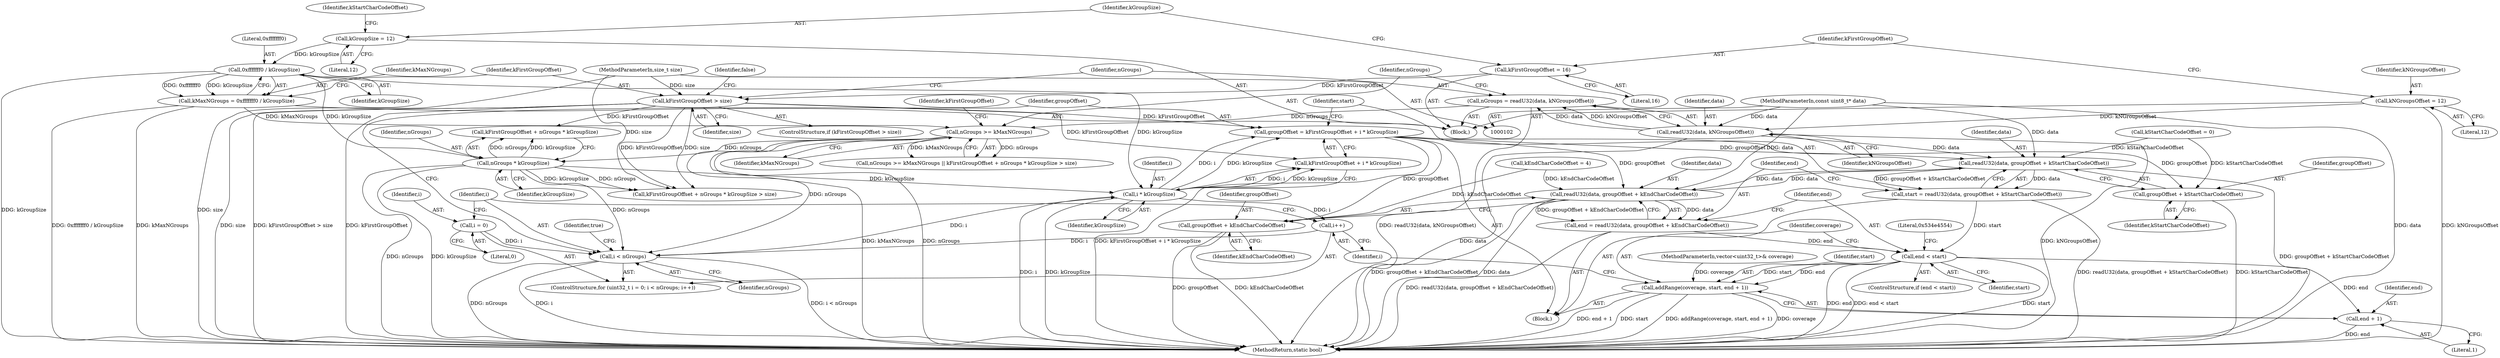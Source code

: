 digraph "0_Android_f4785aa1947b8d22d5b19559ef1ca526d98e0e73@integer" {
"1000176" [label="(Call,groupOffset = kFirstGroupOffset + i * kGroupSize)"];
"1000134" [label="(Call,kFirstGroupOffset > size)"];
"1000112" [label="(Call,kFirstGroupOffset = 16)"];
"1000105" [label="(MethodParameterIn,size_t size)"];
"1000180" [label="(Call,i * kGroupSize)"];
"1000169" [label="(Call,i < nGroups)"];
"1000166" [label="(Call,i = 0)"];
"1000172" [label="(Call,i++)"];
"1000154" [label="(Call,nGroups * kGroupSize)"];
"1000148" [label="(Call,nGroups >= kMaxNGroups)"];
"1000141" [label="(Call,nGroups = readU32(data, kNGroupsOffset))"];
"1000143" [label="(Call,readU32(data, kNGroupsOffset))"];
"1000104" [label="(MethodParameterIn,const uint8_t* data)"];
"1000108" [label="(Call,kNGroupsOffset = 12)"];
"1000128" [label="(Call,kMaxNGroups = 0xfffffff0 / kGroupSize)"];
"1000130" [label="(Call,0xfffffff0 / kGroupSize)"];
"1000116" [label="(Call,kGroupSize = 12)"];
"1000186" [label="(Call,readU32(data, groupOffset + kStartCharCodeOffset))"];
"1000184" [label="(Call,start = readU32(data, groupOffset + kStartCharCodeOffset))"];
"1000200" [label="(Call,end < start)"];
"1000209" [label="(Call,addRange(coverage, start, end + 1))"];
"1000212" [label="(Call,end + 1)"];
"1000194" [label="(Call,readU32(data, groupOffset + kEndCharCodeOffset))"];
"1000192" [label="(Call,end = readU32(data, groupOffset + kEndCharCodeOffset))"];
"1000188" [label="(Call,groupOffset + kStartCharCodeOffset)"];
"1000196" [label="(Call,groupOffset + kEndCharCodeOffset)"];
"1000177" [label="(Identifier,groupOffset)"];
"1000112" [label="(Call,kFirstGroupOffset = 16)"];
"1000114" [label="(Literal,16)"];
"1000170" [label="(Identifier,i)"];
"1000200" [label="(Call,end < start)"];
"1000152" [label="(Call,kFirstGroupOffset + nGroups * kGroupSize)"];
"1000118" [label="(Literal,12)"];
"1000147" [label="(Call,nGroups >= kMaxNGroups || kFirstGroupOffset + nGroups * kGroupSize > size)"];
"1000108" [label="(Call,kNGroupsOffset = 12)"];
"1000133" [label="(ControlStructure,if (kFirstGroupOffset > size))"];
"1000210" [label="(Identifier,coverage)"];
"1000171" [label="(Identifier,nGroups)"];
"1000178" [label="(Call,kFirstGroupOffset + i * kGroupSize)"];
"1000199" [label="(ControlStructure,if (end < start))"];
"1000129" [label="(Identifier,kMaxNGroups)"];
"1000212" [label="(Call,end + 1)"];
"1000149" [label="(Identifier,nGroups)"];
"1000188" [label="(Call,groupOffset + kStartCharCodeOffset)"];
"1000134" [label="(Call,kFirstGroupOffset > size)"];
"1000132" [label="(Identifier,kGroupSize)"];
"1000120" [label="(Call,kStartCharCodeOffset = 0)"];
"1000124" [label="(Call,kEndCharCodeOffset = 4)"];
"1000176" [label="(Call,groupOffset = kFirstGroupOffset + i * kGroupSize)"];
"1000195" [label="(Identifier,data)"];
"1000116" [label="(Call,kGroupSize = 12)"];
"1000180" [label="(Call,i * kGroupSize)"];
"1000144" [label="(Identifier,data)"];
"1000173" [label="(Identifier,i)"];
"1000128" [label="(Call,kMaxNGroups = 0xfffffff0 / kGroupSize)"];
"1000205" [label="(Literal,0x534e4554)"];
"1000131" [label="(Literal,0xfffffff0)"];
"1000190" [label="(Identifier,kStartCharCodeOffset)"];
"1000202" [label="(Identifier,start)"];
"1000143" [label="(Call,readU32(data, kNGroupsOffset))"];
"1000130" [label="(Call,0xfffffff0 / kGroupSize)"];
"1000216" [label="(Identifier,true)"];
"1000184" [label="(Call,start = readU32(data, groupOffset + kStartCharCodeOffset))"];
"1000141" [label="(Call,nGroups = readU32(data, kNGroupsOffset))"];
"1000117" [label="(Identifier,kGroupSize)"];
"1000172" [label="(Call,i++)"];
"1000106" [label="(Block,)"];
"1000139" [label="(Identifier,false)"];
"1000174" [label="(Block,)"];
"1000148" [label="(Call,nGroups >= kMaxNGroups)"];
"1000192" [label="(Call,end = readU32(data, groupOffset + kEndCharCodeOffset))"];
"1000213" [label="(Identifier,end)"];
"1000198" [label="(Identifier,kEndCharCodeOffset)"];
"1000154" [label="(Call,nGroups * kGroupSize)"];
"1000186" [label="(Call,readU32(data, groupOffset + kStartCharCodeOffset))"];
"1000103" [label="(MethodParameterIn,vector<uint32_t>& coverage)"];
"1000109" [label="(Identifier,kNGroupsOffset)"];
"1000110" [label="(Literal,12)"];
"1000193" [label="(Identifier,end)"];
"1000167" [label="(Identifier,i)"];
"1000153" [label="(Identifier,kFirstGroupOffset)"];
"1000217" [label="(MethodReturn,static bool)"];
"1000121" [label="(Identifier,kStartCharCodeOffset)"];
"1000185" [label="(Identifier,start)"];
"1000155" [label="(Identifier,nGroups)"];
"1000135" [label="(Identifier,kFirstGroupOffset)"];
"1000201" [label="(Identifier,end)"];
"1000189" [label="(Identifier,groupOffset)"];
"1000168" [label="(Literal,0)"];
"1000182" [label="(Identifier,kGroupSize)"];
"1000197" [label="(Identifier,groupOffset)"];
"1000164" [label="(ControlStructure,for (uint32_t i = 0; i < nGroups; i++))"];
"1000169" [label="(Call,i < nGroups)"];
"1000113" [label="(Identifier,kFirstGroupOffset)"];
"1000194" [label="(Call,readU32(data, groupOffset + kEndCharCodeOffset))"];
"1000166" [label="(Call,i = 0)"];
"1000214" [label="(Literal,1)"];
"1000187" [label="(Identifier,data)"];
"1000209" [label="(Call,addRange(coverage, start, end + 1))"];
"1000151" [label="(Call,kFirstGroupOffset + nGroups * kGroupSize > size)"];
"1000181" [label="(Identifier,i)"];
"1000150" [label="(Identifier,kMaxNGroups)"];
"1000136" [label="(Identifier,size)"];
"1000142" [label="(Identifier,nGroups)"];
"1000105" [label="(MethodParameterIn,size_t size)"];
"1000104" [label="(MethodParameterIn,const uint8_t* data)"];
"1000156" [label="(Identifier,kGroupSize)"];
"1000196" [label="(Call,groupOffset + kEndCharCodeOffset)"];
"1000211" [label="(Identifier,start)"];
"1000145" [label="(Identifier,kNGroupsOffset)"];
"1000176" -> "1000174"  [label="AST: "];
"1000176" -> "1000178"  [label="CFG: "];
"1000177" -> "1000176"  [label="AST: "];
"1000178" -> "1000176"  [label="AST: "];
"1000185" -> "1000176"  [label="CFG: "];
"1000176" -> "1000217"  [label="DDG: kFirstGroupOffset + i * kGroupSize"];
"1000134" -> "1000176"  [label="DDG: kFirstGroupOffset"];
"1000180" -> "1000176"  [label="DDG: i"];
"1000180" -> "1000176"  [label="DDG: kGroupSize"];
"1000176" -> "1000186"  [label="DDG: groupOffset"];
"1000176" -> "1000188"  [label="DDG: groupOffset"];
"1000176" -> "1000194"  [label="DDG: groupOffset"];
"1000176" -> "1000196"  [label="DDG: groupOffset"];
"1000134" -> "1000133"  [label="AST: "];
"1000134" -> "1000136"  [label="CFG: "];
"1000135" -> "1000134"  [label="AST: "];
"1000136" -> "1000134"  [label="AST: "];
"1000139" -> "1000134"  [label="CFG: "];
"1000142" -> "1000134"  [label="CFG: "];
"1000134" -> "1000217"  [label="DDG: kFirstGroupOffset > size"];
"1000134" -> "1000217"  [label="DDG: kFirstGroupOffset"];
"1000134" -> "1000217"  [label="DDG: size"];
"1000112" -> "1000134"  [label="DDG: kFirstGroupOffset"];
"1000105" -> "1000134"  [label="DDG: size"];
"1000134" -> "1000151"  [label="DDG: kFirstGroupOffset"];
"1000134" -> "1000151"  [label="DDG: size"];
"1000134" -> "1000152"  [label="DDG: kFirstGroupOffset"];
"1000134" -> "1000178"  [label="DDG: kFirstGroupOffset"];
"1000112" -> "1000106"  [label="AST: "];
"1000112" -> "1000114"  [label="CFG: "];
"1000113" -> "1000112"  [label="AST: "];
"1000114" -> "1000112"  [label="AST: "];
"1000117" -> "1000112"  [label="CFG: "];
"1000105" -> "1000102"  [label="AST: "];
"1000105" -> "1000217"  [label="DDG: size"];
"1000105" -> "1000151"  [label="DDG: size"];
"1000180" -> "1000178"  [label="AST: "];
"1000180" -> "1000182"  [label="CFG: "];
"1000181" -> "1000180"  [label="AST: "];
"1000182" -> "1000180"  [label="AST: "];
"1000178" -> "1000180"  [label="CFG: "];
"1000180" -> "1000217"  [label="DDG: i"];
"1000180" -> "1000217"  [label="DDG: kGroupSize"];
"1000180" -> "1000172"  [label="DDG: i"];
"1000180" -> "1000178"  [label="DDG: i"];
"1000180" -> "1000178"  [label="DDG: kGroupSize"];
"1000169" -> "1000180"  [label="DDG: i"];
"1000130" -> "1000180"  [label="DDG: kGroupSize"];
"1000154" -> "1000180"  [label="DDG: kGroupSize"];
"1000169" -> "1000164"  [label="AST: "];
"1000169" -> "1000171"  [label="CFG: "];
"1000170" -> "1000169"  [label="AST: "];
"1000171" -> "1000169"  [label="AST: "];
"1000177" -> "1000169"  [label="CFG: "];
"1000216" -> "1000169"  [label="CFG: "];
"1000169" -> "1000217"  [label="DDG: i < nGroups"];
"1000169" -> "1000217"  [label="DDG: nGroups"];
"1000169" -> "1000217"  [label="DDG: i"];
"1000166" -> "1000169"  [label="DDG: i"];
"1000172" -> "1000169"  [label="DDG: i"];
"1000154" -> "1000169"  [label="DDG: nGroups"];
"1000148" -> "1000169"  [label="DDG: nGroups"];
"1000166" -> "1000164"  [label="AST: "];
"1000166" -> "1000168"  [label="CFG: "];
"1000167" -> "1000166"  [label="AST: "];
"1000168" -> "1000166"  [label="AST: "];
"1000170" -> "1000166"  [label="CFG: "];
"1000172" -> "1000164"  [label="AST: "];
"1000172" -> "1000173"  [label="CFG: "];
"1000173" -> "1000172"  [label="AST: "];
"1000170" -> "1000172"  [label="CFG: "];
"1000154" -> "1000152"  [label="AST: "];
"1000154" -> "1000156"  [label="CFG: "];
"1000155" -> "1000154"  [label="AST: "];
"1000156" -> "1000154"  [label="AST: "];
"1000152" -> "1000154"  [label="CFG: "];
"1000154" -> "1000217"  [label="DDG: nGroups"];
"1000154" -> "1000217"  [label="DDG: kGroupSize"];
"1000154" -> "1000151"  [label="DDG: nGroups"];
"1000154" -> "1000151"  [label="DDG: kGroupSize"];
"1000154" -> "1000152"  [label="DDG: nGroups"];
"1000154" -> "1000152"  [label="DDG: kGroupSize"];
"1000148" -> "1000154"  [label="DDG: nGroups"];
"1000130" -> "1000154"  [label="DDG: kGroupSize"];
"1000148" -> "1000147"  [label="AST: "];
"1000148" -> "1000150"  [label="CFG: "];
"1000149" -> "1000148"  [label="AST: "];
"1000150" -> "1000148"  [label="AST: "];
"1000153" -> "1000148"  [label="CFG: "];
"1000147" -> "1000148"  [label="CFG: "];
"1000148" -> "1000217"  [label="DDG: nGroups"];
"1000148" -> "1000217"  [label="DDG: kMaxNGroups"];
"1000148" -> "1000147"  [label="DDG: nGroups"];
"1000148" -> "1000147"  [label="DDG: kMaxNGroups"];
"1000141" -> "1000148"  [label="DDG: nGroups"];
"1000128" -> "1000148"  [label="DDG: kMaxNGroups"];
"1000141" -> "1000106"  [label="AST: "];
"1000141" -> "1000143"  [label="CFG: "];
"1000142" -> "1000141"  [label="AST: "];
"1000143" -> "1000141"  [label="AST: "];
"1000149" -> "1000141"  [label="CFG: "];
"1000141" -> "1000217"  [label="DDG: readU32(data, kNGroupsOffset)"];
"1000143" -> "1000141"  [label="DDG: data"];
"1000143" -> "1000141"  [label="DDG: kNGroupsOffset"];
"1000143" -> "1000145"  [label="CFG: "];
"1000144" -> "1000143"  [label="AST: "];
"1000145" -> "1000143"  [label="AST: "];
"1000143" -> "1000217"  [label="DDG: data"];
"1000143" -> "1000217"  [label="DDG: kNGroupsOffset"];
"1000104" -> "1000143"  [label="DDG: data"];
"1000108" -> "1000143"  [label="DDG: kNGroupsOffset"];
"1000143" -> "1000186"  [label="DDG: data"];
"1000104" -> "1000102"  [label="AST: "];
"1000104" -> "1000217"  [label="DDG: data"];
"1000104" -> "1000186"  [label="DDG: data"];
"1000104" -> "1000194"  [label="DDG: data"];
"1000108" -> "1000106"  [label="AST: "];
"1000108" -> "1000110"  [label="CFG: "];
"1000109" -> "1000108"  [label="AST: "];
"1000110" -> "1000108"  [label="AST: "];
"1000113" -> "1000108"  [label="CFG: "];
"1000108" -> "1000217"  [label="DDG: kNGroupsOffset"];
"1000128" -> "1000106"  [label="AST: "];
"1000128" -> "1000130"  [label="CFG: "];
"1000129" -> "1000128"  [label="AST: "];
"1000130" -> "1000128"  [label="AST: "];
"1000135" -> "1000128"  [label="CFG: "];
"1000128" -> "1000217"  [label="DDG: 0xfffffff0 / kGroupSize"];
"1000128" -> "1000217"  [label="DDG: kMaxNGroups"];
"1000130" -> "1000128"  [label="DDG: 0xfffffff0"];
"1000130" -> "1000128"  [label="DDG: kGroupSize"];
"1000130" -> "1000132"  [label="CFG: "];
"1000131" -> "1000130"  [label="AST: "];
"1000132" -> "1000130"  [label="AST: "];
"1000130" -> "1000217"  [label="DDG: kGroupSize"];
"1000116" -> "1000130"  [label="DDG: kGroupSize"];
"1000116" -> "1000106"  [label="AST: "];
"1000116" -> "1000118"  [label="CFG: "];
"1000117" -> "1000116"  [label="AST: "];
"1000118" -> "1000116"  [label="AST: "];
"1000121" -> "1000116"  [label="CFG: "];
"1000186" -> "1000184"  [label="AST: "];
"1000186" -> "1000188"  [label="CFG: "];
"1000187" -> "1000186"  [label="AST: "];
"1000188" -> "1000186"  [label="AST: "];
"1000184" -> "1000186"  [label="CFG: "];
"1000186" -> "1000217"  [label="DDG: groupOffset + kStartCharCodeOffset"];
"1000186" -> "1000184"  [label="DDG: data"];
"1000186" -> "1000184"  [label="DDG: groupOffset + kStartCharCodeOffset"];
"1000194" -> "1000186"  [label="DDG: data"];
"1000120" -> "1000186"  [label="DDG: kStartCharCodeOffset"];
"1000186" -> "1000194"  [label="DDG: data"];
"1000184" -> "1000174"  [label="AST: "];
"1000185" -> "1000184"  [label="AST: "];
"1000193" -> "1000184"  [label="CFG: "];
"1000184" -> "1000217"  [label="DDG: readU32(data, groupOffset + kStartCharCodeOffset)"];
"1000184" -> "1000200"  [label="DDG: start"];
"1000200" -> "1000199"  [label="AST: "];
"1000200" -> "1000202"  [label="CFG: "];
"1000201" -> "1000200"  [label="AST: "];
"1000202" -> "1000200"  [label="AST: "];
"1000205" -> "1000200"  [label="CFG: "];
"1000210" -> "1000200"  [label="CFG: "];
"1000200" -> "1000217"  [label="DDG: end"];
"1000200" -> "1000217"  [label="DDG: end < start"];
"1000200" -> "1000217"  [label="DDG: start"];
"1000192" -> "1000200"  [label="DDG: end"];
"1000200" -> "1000209"  [label="DDG: start"];
"1000200" -> "1000209"  [label="DDG: end"];
"1000200" -> "1000212"  [label="DDG: end"];
"1000209" -> "1000174"  [label="AST: "];
"1000209" -> "1000212"  [label="CFG: "];
"1000210" -> "1000209"  [label="AST: "];
"1000211" -> "1000209"  [label="AST: "];
"1000212" -> "1000209"  [label="AST: "];
"1000173" -> "1000209"  [label="CFG: "];
"1000209" -> "1000217"  [label="DDG: addRange(coverage, start, end + 1)"];
"1000209" -> "1000217"  [label="DDG: coverage"];
"1000209" -> "1000217"  [label="DDG: end + 1"];
"1000209" -> "1000217"  [label="DDG: start"];
"1000103" -> "1000209"  [label="DDG: coverage"];
"1000212" -> "1000214"  [label="CFG: "];
"1000213" -> "1000212"  [label="AST: "];
"1000214" -> "1000212"  [label="AST: "];
"1000212" -> "1000217"  [label="DDG: end"];
"1000194" -> "1000192"  [label="AST: "];
"1000194" -> "1000196"  [label="CFG: "];
"1000195" -> "1000194"  [label="AST: "];
"1000196" -> "1000194"  [label="AST: "];
"1000192" -> "1000194"  [label="CFG: "];
"1000194" -> "1000217"  [label="DDG: groupOffset + kEndCharCodeOffset"];
"1000194" -> "1000217"  [label="DDG: data"];
"1000194" -> "1000192"  [label="DDG: data"];
"1000194" -> "1000192"  [label="DDG: groupOffset + kEndCharCodeOffset"];
"1000124" -> "1000194"  [label="DDG: kEndCharCodeOffset"];
"1000192" -> "1000174"  [label="AST: "];
"1000193" -> "1000192"  [label="AST: "];
"1000201" -> "1000192"  [label="CFG: "];
"1000192" -> "1000217"  [label="DDG: readU32(data, groupOffset + kEndCharCodeOffset)"];
"1000188" -> "1000190"  [label="CFG: "];
"1000189" -> "1000188"  [label="AST: "];
"1000190" -> "1000188"  [label="AST: "];
"1000188" -> "1000217"  [label="DDG: kStartCharCodeOffset"];
"1000120" -> "1000188"  [label="DDG: kStartCharCodeOffset"];
"1000196" -> "1000198"  [label="CFG: "];
"1000197" -> "1000196"  [label="AST: "];
"1000198" -> "1000196"  [label="AST: "];
"1000196" -> "1000217"  [label="DDG: groupOffset"];
"1000196" -> "1000217"  [label="DDG: kEndCharCodeOffset"];
"1000124" -> "1000196"  [label="DDG: kEndCharCodeOffset"];
}
